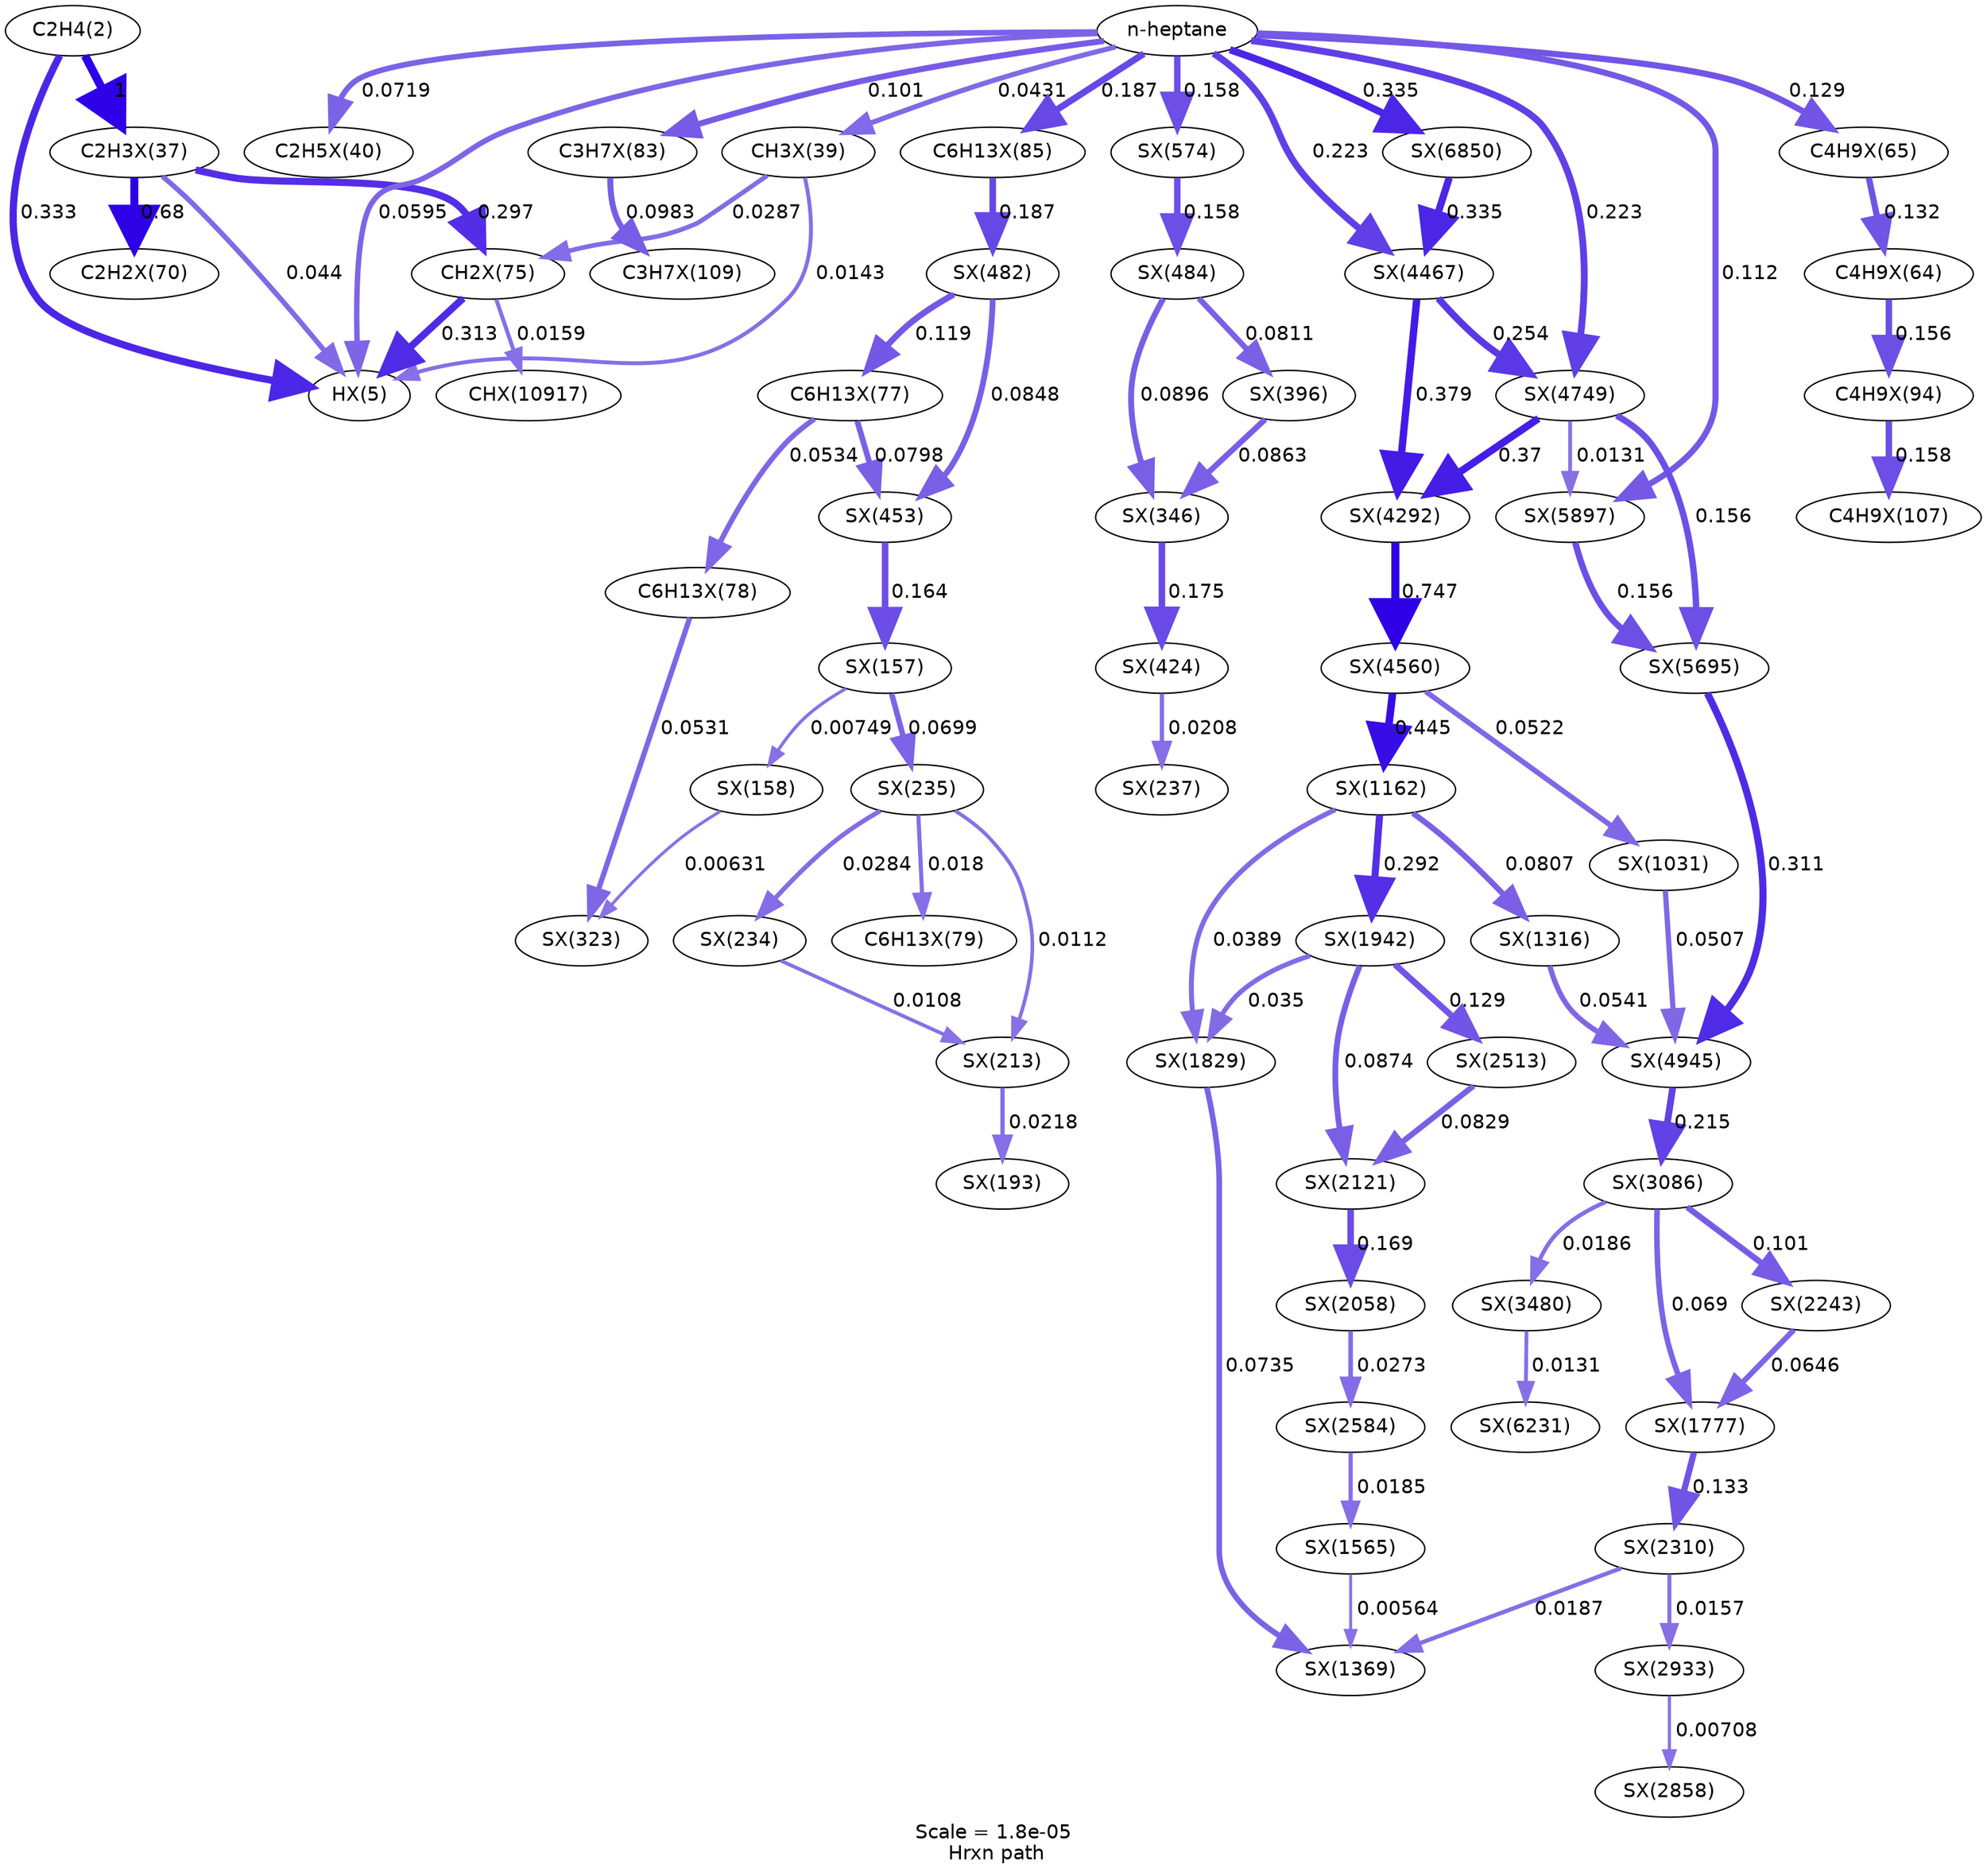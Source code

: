 digraph reaction_paths {
center=1;
s5 -> s56[fontname="Helvetica", style="setlinewidth(5.17)", arrowsize=2.59, color="0.7, 0.833, 0.9"
, label=" 0.333"];
s5 -> s57[fontname="Helvetica", style="setlinewidth(6)", arrowsize=3, color="0.7, 1.5, 0.9"
, label=" 1"];
s57 -> s56[fontname="Helvetica", style="setlinewidth(3.64)", arrowsize=1.82, color="0.7, 0.544, 0.9"
, label=" 0.044"];
s0 -> s56[fontname="Helvetica", style="setlinewidth(3.87)", arrowsize=1.93, color="0.7, 0.56, 0.9"
, label=" 0.0595"];
s58 -> s56[fontname="Helvetica", style="setlinewidth(2.8)", arrowsize=1.4, color="0.7, 0.514, 0.9"
, label=" 0.0143"];
s63 -> s56[fontname="Helvetica", style="setlinewidth(5.12)", arrowsize=2.56, color="0.7, 0.813, 0.9"
, label=" 0.313"];
s57 -> s62[fontname="Helvetica", style="setlinewidth(5.71)", arrowsize=2.85, color="0.7, 1.18, 0.9"
, label=" 0.68"];
s57 -> s63[fontname="Helvetica", style="setlinewidth(5.08)", arrowsize=2.54, color="0.7, 0.797, 0.9"
, label=" 0.297"];
s0 -> s59[fontname="Helvetica", style="setlinewidth(4.01)", arrowsize=2.01, color="0.7, 0.572, 0.9"
, label=" 0.0719"];
s61 -> s60[fontname="Helvetica", style="setlinewidth(4.47)", arrowsize=2.23, color="0.7, 0.632, 0.9"
, label=" 0.132"];
s0 -> s61[fontname="Helvetica", style="setlinewidth(4.46)", arrowsize=2.23, color="0.7, 0.629, 0.9"
, label=" 0.129"];
s60 -> s73[fontname="Helvetica", style="setlinewidth(4.6)", arrowsize=2.3, color="0.7, 0.656, 0.9"
, label=" 0.156"];
s73 -> s79[fontname="Helvetica", style="setlinewidth(4.61)", arrowsize=2.3, color="0.7, 0.658, 0.9"
, label=" 0.158"];
s107 -> s104[fontname="Helvetica", style="setlinewidth(3.11)", arrowsize=1.56, color="0.7, 0.522, 0.9"
, label=" 0.0218"];
s110 -> s107[fontname="Helvetica", style="setlinewidth(2.61)", arrowsize=1.3, color="0.7, 0.511, 0.9"
, label=" 0.0112"];
s109 -> s107[fontname="Helvetica", style="setlinewidth(2.58)", arrowsize=1.29, color="0.7, 0.511, 0.9"
, label=" 0.0108"];
s110 -> s109[fontname="Helvetica", style="setlinewidth(3.31)", arrowsize=1.66, color="0.7, 0.528, 0.9"
, label=" 0.0284"];
s110 -> s67[fontname="Helvetica", style="setlinewidth(2.97)", arrowsize=1.48, color="0.7, 0.518, 0.9"
, label=" 0.018"];
s91 -> s110[fontname="Helvetica", style="setlinewidth(3.99)", arrowsize=2, color="0.7, 0.57, 0.9"
, label=" 0.0699"];
s66 -> s117[fontname="Helvetica", style="setlinewidth(3.78)", arrowsize=1.89, color="0.7, 0.553, 0.9"
, label=" 0.0531"];
s92 -> s117[fontname="Helvetica", style="setlinewidth(2.18)", arrowsize=1.09, color="0.7, 0.506, 0.9"
, label=" 0.00631"];
s65 -> s66[fontname="Helvetica", style="setlinewidth(3.79)", arrowsize=1.89, color="0.7, 0.553, 0.9"
, label=" 0.0534"];
s91 -> s92[fontname="Helvetica", style="setlinewidth(2.31)", arrowsize=1.15, color="0.7, 0.507, 0.9"
, label=" 0.00749"];
s128 -> s91[fontname="Helvetica", style="setlinewidth(4.63)", arrowsize=2.32, color="0.7, 0.664, 0.9"
, label=" 0.164"];
s65 -> s128[fontname="Helvetica", style="setlinewidth(4.09)", arrowsize=2.05, color="0.7, 0.58, 0.9"
, label=" 0.0798"];
s130 -> s128[fontname="Helvetica", style="setlinewidth(4.14)", arrowsize=2.07, color="0.7, 0.585, 0.9"
, label=" 0.0848"];
s130 -> s65[fontname="Helvetica", style="setlinewidth(4.4)", arrowsize=2.2, color="0.7, 0.619, 0.9"
, label=" 0.119"];
s69 -> s130[fontname="Helvetica", style="setlinewidth(4.73)", arrowsize=2.37, color="0.7, 0.687, 0.9"
, label=" 0.187"];
s0 -> s69[fontname="Helvetica", style="setlinewidth(4.73)", arrowsize=2.37, color="0.7, 0.687, 0.9"
, label=" 0.187"];
s0 -> s58[fontname="Helvetica", style="setlinewidth(3.63)", arrowsize=1.81, color="0.7, 0.543, 0.9"
, label=" 0.0431"];
s0 -> s68[fontname="Helvetica", style="setlinewidth(4.27)", arrowsize=2.13, color="0.7, 0.601, 0.9"
, label=" 0.101"];
s0 -> s135[fontname="Helvetica", style="setlinewidth(4.61)", arrowsize=2.3, color="0.7, 0.658, 0.9"
, label=" 0.158"];
s0 -> s209[fontname="Helvetica", style="setlinewidth(4.87)", arrowsize=2.43, color="0.7, 0.723, 0.9"
, label=" 0.223"];
s0 -> s206[fontname="Helvetica", style="setlinewidth(4.87)", arrowsize=2.43, color="0.7, 0.723, 0.9"
, label=" 0.223"];
s0 -> s222[fontname="Helvetica", style="setlinewidth(5.17)", arrowsize=2.59, color="0.7, 0.835, 0.9"
, label=" 0.335"];
s0 -> s217[fontname="Helvetica", style="setlinewidth(4.34)", arrowsize=2.17, color="0.7, 0.612, 0.9"
, label=" 0.112"];
s58 -> s63[fontname="Helvetica", style="setlinewidth(3.32)", arrowsize=1.66, color="0.7, 0.529, 0.9"
, label=" 0.0287"];
s63 -> s235[fontname="Helvetica", style="setlinewidth(2.87)", arrowsize=1.44, color="0.7, 0.516, 0.9"
, label=" 0.0159"];
s68 -> s80[fontname="Helvetica", style="setlinewidth(4.25)", arrowsize=2.12, color="0.7, 0.598, 0.9"
, label=" 0.0983"];
s125 -> s111[fontname="Helvetica", style="setlinewidth(3.08)", arrowsize=1.54, color="0.7, 0.521, 0.9"
, label=" 0.0208"];
s120 -> s125[fontname="Helvetica", style="setlinewidth(4.68)", arrowsize=2.34, color="0.7, 0.675, 0.9"
, label=" 0.175"];
s131 -> s120[fontname="Helvetica", style="setlinewidth(4.18)", arrowsize=2.09, color="0.7, 0.59, 0.9"
, label=" 0.0896"];
s123 -> s120[fontname="Helvetica", style="setlinewidth(4.15)", arrowsize=2.08, color="0.7, 0.586, 0.9"
, label=" 0.0863"];
s135 -> s131[fontname="Helvetica", style="setlinewidth(4.61)", arrowsize=2.3, color="0.7, 0.658, 0.9"
, label=" 0.158"];
s131 -> s123[fontname="Helvetica", style="setlinewidth(4.1)", arrowsize=2.05, color="0.7, 0.581, 0.9"
, label=" 0.0811"];
s170 -> s165[fontname="Helvetica", style="setlinewidth(4.03)", arrowsize=2.01, color="0.7, 0.574, 0.9"
, label=" 0.0735"];
s168 -> s165[fontname="Helvetica", style="setlinewidth(2.09)", arrowsize=1.05, color="0.7, 0.506, 0.9"
, label=" 0.00564"];
s178 -> s165[fontname="Helvetica", style="setlinewidth(3)", arrowsize=1.5, color="0.7, 0.519, 0.9"
, label=" 0.0187"];
s171 -> s170[fontname="Helvetica", style="setlinewidth(3.47)", arrowsize=1.73, color="0.7, 0.535, 0.9"
, label=" 0.035"];
s153 -> s170[fontname="Helvetica", style="setlinewidth(3.55)", arrowsize=1.77, color="0.7, 0.539, 0.9"
, label=" 0.0389"];
s184 -> s168[fontname="Helvetica", style="setlinewidth(2.99)", arrowsize=1.49, color="0.7, 0.519, 0.9"
, label=" 0.0185"];
s169 -> s178[fontname="Helvetica", style="setlinewidth(4.48)", arrowsize=2.24, color="0.7, 0.633, 0.9"
, label=" 0.133"];
s178 -> s190[fontname="Helvetica", style="setlinewidth(2.86)", arrowsize=1.43, color="0.7, 0.516, 0.9"
, label=" 0.0157"];
s192 -> s169[fontname="Helvetica", style="setlinewidth(3.98)", arrowsize=1.99, color="0.7, 0.569, 0.9"
, label=" 0.069"];
s177 -> s169[fontname="Helvetica", style="setlinewidth(3.93)", arrowsize=1.97, color="0.7, 0.565, 0.9"
, label=" 0.0646"];
s190 -> s188[fontname="Helvetica", style="setlinewidth(2.26)", arrowsize=1.13, color="0.7, 0.507, 0.9"
, label=" 0.00708"];
s173 -> s184[fontname="Helvetica", style="setlinewidth(3.28)", arrowsize=1.64, color="0.7, 0.527, 0.9"
, label=" 0.0273"];
s174 -> s173[fontname="Helvetica", style="setlinewidth(4.66)", arrowsize=2.33, color="0.7, 0.669, 0.9"
, label=" 0.169"];
s171 -> s174[fontname="Helvetica", style="setlinewidth(4.16)", arrowsize=2.08, color="0.7, 0.587, 0.9"
, label=" 0.0874"];
s182 -> s174[fontname="Helvetica", style="setlinewidth(4.12)", arrowsize=2.06, color="0.7, 0.583, 0.9"
, label=" 0.0829"];
s171 -> s182[fontname="Helvetica", style="setlinewidth(4.45)", arrowsize=2.23, color="0.7, 0.629, 0.9"
, label=" 0.129"];
s153 -> s171[fontname="Helvetica", style="setlinewidth(5.07)", arrowsize=2.54, color="0.7, 0.792, 0.9"
, label=" 0.292"];
s153 -> s162[fontname="Helvetica", style="setlinewidth(4.1)", arrowsize=2.05, color="0.7, 0.581, 0.9"
, label=" 0.0807"];
s207 -> s153[fontname="Helvetica", style="setlinewidth(5.39)", arrowsize=2.69, color="0.7, 0.945, 0.9"
, label=" 0.445"];
s162 -> s212[fontname="Helvetica", style="setlinewidth(3.8)", arrowsize=1.9, color="0.7, 0.554, 0.9"
, label=" 0.0541"];
s203 -> s207[fontname="Helvetica", style="setlinewidth(5.78)", arrowsize=2.89, color="0.7, 1.25, 0.9"
, label=" 0.747"];
s207 -> s147[fontname="Helvetica", style="setlinewidth(3.77)", arrowsize=1.89, color="0.7, 0.552, 0.9"
, label=" 0.0522"];
s209 -> s203[fontname="Helvetica", style="setlinewidth(5.25)", arrowsize=2.62, color="0.7, 0.87, 0.9"
, label=" 0.37"];
s206 -> s203[fontname="Helvetica", style="setlinewidth(5.27)", arrowsize=2.63, color="0.7, 0.879, 0.9"
, label=" 0.379"];
s147 -> s212[fontname="Helvetica", style="setlinewidth(3.75)", arrowsize=1.87, color="0.7, 0.551, 0.9"
, label=" 0.0507"];
s215 -> s212[fontname="Helvetica", style="setlinewidth(5.12)", arrowsize=2.56, color="0.7, 0.811, 0.9"
, label=" 0.311"];
s212 -> s192[fontname="Helvetica", style="setlinewidth(4.84)", arrowsize=2.42, color="0.7, 0.715, 0.9"
, label=" 0.215"];
s209 -> s215[fontname="Helvetica", style="setlinewidth(4.6)", arrowsize=2.3, color="0.7, 0.656, 0.9"
, label=" 0.156"];
s217 -> s215[fontname="Helvetica", style="setlinewidth(4.6)", arrowsize=2.3, color="0.7, 0.656, 0.9"
, label=" 0.156"];
s192 -> s177[fontname="Helvetica", style="setlinewidth(4.27)", arrowsize=2.14, color="0.7, 0.601, 0.9"
, label=" 0.101"];
s192 -> s198[fontname="Helvetica", style="setlinewidth(2.99)", arrowsize=1.5, color="0.7, 0.519, 0.9"
, label=" 0.0186"];
s198 -> s219[fontname="Helvetica", style="setlinewidth(2.73)", arrowsize=1.36, color="0.7, 0.513, 0.9"
, label=" 0.0131"];
s206 -> s209[fontname="Helvetica", style="setlinewidth(4.96)", arrowsize=2.48, color="0.7, 0.754, 0.9"
, label=" 0.254"];
s209 -> s217[fontname="Helvetica", style="setlinewidth(2.73)", arrowsize=1.36, color="0.7, 0.513, 0.9"
, label=" 0.0131"];
s222 -> s206[fontname="Helvetica", style="setlinewidth(5.18)", arrowsize=2.59, color="0.7, 0.835, 0.9"
, label=" 0.335"];
s0 [ fontname="Helvetica", label="n-heptane"];
s5 [ fontname="Helvetica", label="C2H4(2)"];
s56 [ fontname="Helvetica", label="HX(5)"];
s57 [ fontname="Helvetica", label="C2H3X(37)"];
s58 [ fontname="Helvetica", label="CH3X(39)"];
s59 [ fontname="Helvetica", label="C2H5X(40)"];
s60 [ fontname="Helvetica", label="C4H9X(64)"];
s61 [ fontname="Helvetica", label="C4H9X(65)"];
s62 [ fontname="Helvetica", label="C2H2X(70)"];
s63 [ fontname="Helvetica", label="CH2X(75)"];
s65 [ fontname="Helvetica", label="C6H13X(77)"];
s66 [ fontname="Helvetica", label="C6H13X(78)"];
s67 [ fontname="Helvetica", label="C6H13X(79)"];
s68 [ fontname="Helvetica", label="C3H7X(83)"];
s69 [ fontname="Helvetica", label="C6H13X(85)"];
s73 [ fontname="Helvetica", label="C4H9X(94)"];
s79 [ fontname="Helvetica", label="C4H9X(107)"];
s80 [ fontname="Helvetica", label="C3H7X(109)"];
s91 [ fontname="Helvetica", label="SX(157)"];
s92 [ fontname="Helvetica", label="SX(158)"];
s104 [ fontname="Helvetica", label="SX(193)"];
s107 [ fontname="Helvetica", label="SX(213)"];
s109 [ fontname="Helvetica", label="SX(234)"];
s110 [ fontname="Helvetica", label="SX(235)"];
s111 [ fontname="Helvetica", label="SX(237)"];
s117 [ fontname="Helvetica", label="SX(323)"];
s120 [ fontname="Helvetica", label="SX(346)"];
s123 [ fontname="Helvetica", label="SX(396)"];
s125 [ fontname="Helvetica", label="SX(424)"];
s128 [ fontname="Helvetica", label="SX(453)"];
s130 [ fontname="Helvetica", label="SX(482)"];
s131 [ fontname="Helvetica", label="SX(484)"];
s135 [ fontname="Helvetica", label="SX(574)"];
s147 [ fontname="Helvetica", label="SX(1031)"];
s153 [ fontname="Helvetica", label="SX(1162)"];
s162 [ fontname="Helvetica", label="SX(1316)"];
s165 [ fontname="Helvetica", label="SX(1369)"];
s168 [ fontname="Helvetica", label="SX(1565)"];
s169 [ fontname="Helvetica", label="SX(1777)"];
s170 [ fontname="Helvetica", label="SX(1829)"];
s171 [ fontname="Helvetica", label="SX(1942)"];
s173 [ fontname="Helvetica", label="SX(2058)"];
s174 [ fontname="Helvetica", label="SX(2121)"];
s177 [ fontname="Helvetica", label="SX(2243)"];
s178 [ fontname="Helvetica", label="SX(2310)"];
s182 [ fontname="Helvetica", label="SX(2513)"];
s184 [ fontname="Helvetica", label="SX(2584)"];
s188 [ fontname="Helvetica", label="SX(2858)"];
s190 [ fontname="Helvetica", label="SX(2933)"];
s192 [ fontname="Helvetica", label="SX(3086)"];
s198 [ fontname="Helvetica", label="SX(3480)"];
s203 [ fontname="Helvetica", label="SX(4292)"];
s206 [ fontname="Helvetica", label="SX(4467)"];
s207 [ fontname="Helvetica", label="SX(4560)"];
s209 [ fontname="Helvetica", label="SX(4749)"];
s212 [ fontname="Helvetica", label="SX(4945)"];
s215 [ fontname="Helvetica", label="SX(5695)"];
s217 [ fontname="Helvetica", label="SX(5897)"];
s219 [ fontname="Helvetica", label="SX(6231)"];
s222 [ fontname="Helvetica", label="SX(6850)"];
s235 [ fontname="Helvetica", label="CHX(10917)"];
 label = "Scale = 1.8e-05\l Hrxn path";
 fontname = "Helvetica";
}
